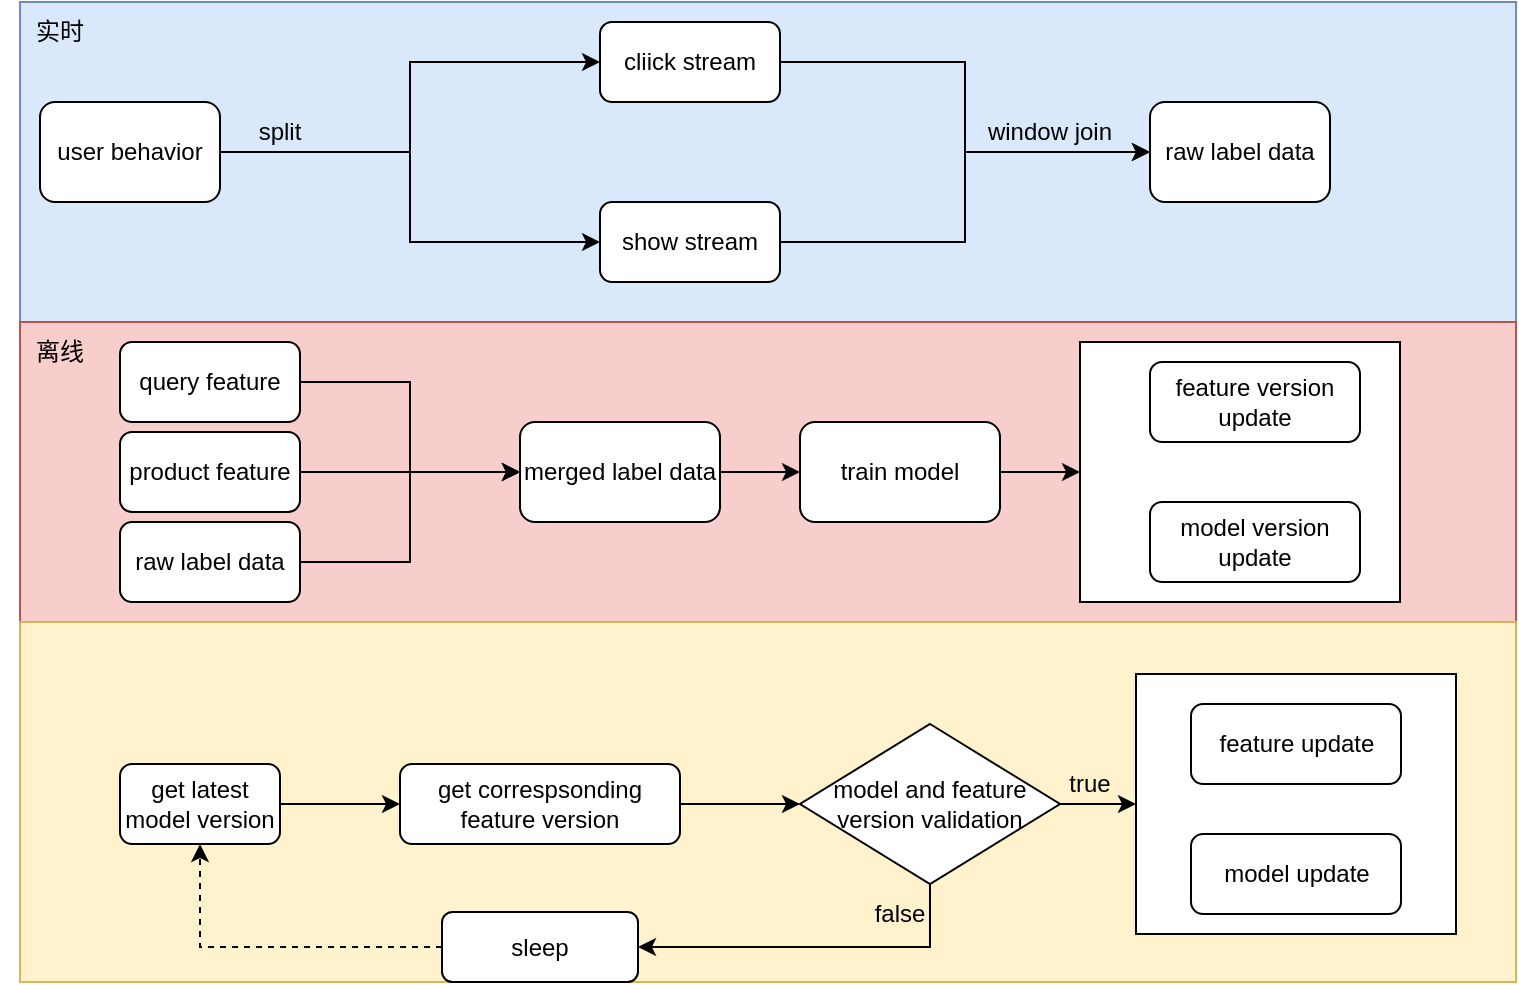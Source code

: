 <mxfile version="20.7.4" type="github">
  <diagram id="Dy85fIIUZw7R63bFB0vh" name="第 1 页">
    <mxGraphModel dx="793" dy="594" grid="1" gridSize="10" guides="1" tooltips="1" connect="1" arrows="1" fold="1" page="1" pageScale="1" pageWidth="827" pageHeight="1169" math="0" shadow="0">
      <root>
        <mxCell id="0" />
        <mxCell id="1" parent="0" />
        <mxCell id="r2-8bOUn8BSJcao-kXzf-1" value="" style="rounded=0;whiteSpace=wrap;html=1;fillColor=#dae8fc;strokeColor=#6c8ebf;" vertex="1" parent="1">
          <mxGeometry x="52" y="110" width="748" height="160" as="geometry" />
        </mxCell>
        <mxCell id="r2-8bOUn8BSJcao-kXzf-6" style="edgeStyle=orthogonalEdgeStyle;rounded=0;orthogonalLoop=1;jettySize=auto;html=1;entryX=0;entryY=0.5;entryDx=0;entryDy=0;" edge="1" parent="1" source="r2-8bOUn8BSJcao-kXzf-3" target="r2-8bOUn8BSJcao-kXzf-4">
          <mxGeometry relative="1" as="geometry" />
        </mxCell>
        <mxCell id="r2-8bOUn8BSJcao-kXzf-7" style="edgeStyle=orthogonalEdgeStyle;rounded=0;orthogonalLoop=1;jettySize=auto;html=1;" edge="1" parent="1" source="r2-8bOUn8BSJcao-kXzf-3" target="r2-8bOUn8BSJcao-kXzf-5">
          <mxGeometry relative="1" as="geometry" />
        </mxCell>
        <mxCell id="r2-8bOUn8BSJcao-kXzf-3" value="user behavior" style="rounded=1;whiteSpace=wrap;html=1;" vertex="1" parent="1">
          <mxGeometry x="62" y="160" width="90" height="50" as="geometry" />
        </mxCell>
        <mxCell id="r2-8bOUn8BSJcao-kXzf-10" style="edgeStyle=orthogonalEdgeStyle;rounded=0;orthogonalLoop=1;jettySize=auto;html=1;entryX=0;entryY=0.5;entryDx=0;entryDy=0;" edge="1" parent="1" source="r2-8bOUn8BSJcao-kXzf-4" target="r2-8bOUn8BSJcao-kXzf-9">
          <mxGeometry relative="1" as="geometry" />
        </mxCell>
        <mxCell id="r2-8bOUn8BSJcao-kXzf-4" value="cliick stream" style="rounded=1;whiteSpace=wrap;html=1;" vertex="1" parent="1">
          <mxGeometry x="342" y="120" width="90" height="40" as="geometry" />
        </mxCell>
        <mxCell id="r2-8bOUn8BSJcao-kXzf-11" style="edgeStyle=orthogonalEdgeStyle;rounded=0;orthogonalLoop=1;jettySize=auto;html=1;entryX=0;entryY=0.5;entryDx=0;entryDy=0;" edge="1" parent="1" source="r2-8bOUn8BSJcao-kXzf-5" target="r2-8bOUn8BSJcao-kXzf-9">
          <mxGeometry relative="1" as="geometry" />
        </mxCell>
        <mxCell id="r2-8bOUn8BSJcao-kXzf-5" value="show stream" style="rounded=1;whiteSpace=wrap;html=1;" vertex="1" parent="1">
          <mxGeometry x="342" y="210" width="90" height="40" as="geometry" />
        </mxCell>
        <mxCell id="r2-8bOUn8BSJcao-kXzf-9" value="raw label data" style="rounded=1;whiteSpace=wrap;html=1;" vertex="1" parent="1">
          <mxGeometry x="617" y="160" width="90" height="50" as="geometry" />
        </mxCell>
        <mxCell id="r2-8bOUn8BSJcao-kXzf-12" value="split" style="text;html=1;strokeColor=none;fillColor=none;align=center;verticalAlign=middle;whiteSpace=wrap;rounded=0;" vertex="1" parent="1">
          <mxGeometry x="152" y="160" width="60" height="30" as="geometry" />
        </mxCell>
        <mxCell id="r2-8bOUn8BSJcao-kXzf-13" value="window join" style="text;html=1;strokeColor=none;fillColor=none;align=center;verticalAlign=middle;whiteSpace=wrap;rounded=0;" vertex="1" parent="1">
          <mxGeometry x="532" y="160" width="70" height="30" as="geometry" />
        </mxCell>
        <mxCell id="r2-8bOUn8BSJcao-kXzf-14" value="" style="rounded=0;whiteSpace=wrap;html=1;fillColor=#f8cecc;strokeColor=#b85450;" vertex="1" parent="1">
          <mxGeometry x="52" y="270" width="748" height="150" as="geometry" />
        </mxCell>
        <mxCell id="r2-8bOUn8BSJcao-kXzf-20" style="edgeStyle=orthogonalEdgeStyle;rounded=0;orthogonalLoop=1;jettySize=auto;html=1;entryX=0;entryY=0.5;entryDx=0;entryDy=0;" edge="1" parent="1" source="r2-8bOUn8BSJcao-kXzf-16" target="r2-8bOUn8BSJcao-kXzf-19">
          <mxGeometry relative="1" as="geometry" />
        </mxCell>
        <mxCell id="r2-8bOUn8BSJcao-kXzf-16" value="query feature" style="rounded=1;whiteSpace=wrap;html=1;" vertex="1" parent="1">
          <mxGeometry x="102" y="280" width="90" height="40" as="geometry" />
        </mxCell>
        <mxCell id="r2-8bOUn8BSJcao-kXzf-21" style="edgeStyle=orthogonalEdgeStyle;rounded=0;orthogonalLoop=1;jettySize=auto;html=1;entryX=0;entryY=0.5;entryDx=0;entryDy=0;" edge="1" parent="1" source="r2-8bOUn8BSJcao-kXzf-17" target="r2-8bOUn8BSJcao-kXzf-19">
          <mxGeometry relative="1" as="geometry">
            <mxPoint x="272" y="345" as="targetPoint" />
          </mxGeometry>
        </mxCell>
        <mxCell id="r2-8bOUn8BSJcao-kXzf-17" value="product feature" style="rounded=1;whiteSpace=wrap;html=1;" vertex="1" parent="1">
          <mxGeometry x="102" y="325" width="90" height="40" as="geometry" />
        </mxCell>
        <mxCell id="r2-8bOUn8BSJcao-kXzf-22" style="edgeStyle=orthogonalEdgeStyle;rounded=0;orthogonalLoop=1;jettySize=auto;html=1;entryX=0;entryY=0.5;entryDx=0;entryDy=0;" edge="1" parent="1" source="r2-8bOUn8BSJcao-kXzf-18" target="r2-8bOUn8BSJcao-kXzf-19">
          <mxGeometry relative="1" as="geometry" />
        </mxCell>
        <mxCell id="r2-8bOUn8BSJcao-kXzf-18" value="raw label data" style="rounded=1;whiteSpace=wrap;html=1;" vertex="1" parent="1">
          <mxGeometry x="102" y="370" width="90" height="40" as="geometry" />
        </mxCell>
        <mxCell id="r2-8bOUn8BSJcao-kXzf-26" style="edgeStyle=orthogonalEdgeStyle;rounded=0;orthogonalLoop=1;jettySize=auto;html=1;" edge="1" parent="1" source="r2-8bOUn8BSJcao-kXzf-19" target="r2-8bOUn8BSJcao-kXzf-25">
          <mxGeometry relative="1" as="geometry" />
        </mxCell>
        <mxCell id="r2-8bOUn8BSJcao-kXzf-19" value="merged label data" style="rounded=1;whiteSpace=wrap;html=1;" vertex="1" parent="1">
          <mxGeometry x="302" y="320" width="100" height="50" as="geometry" />
        </mxCell>
        <mxCell id="r2-8bOUn8BSJcao-kXzf-32" style="edgeStyle=orthogonalEdgeStyle;rounded=0;orthogonalLoop=1;jettySize=auto;html=1;entryX=0;entryY=0.5;entryDx=0;entryDy=0;" edge="1" parent="1" source="r2-8bOUn8BSJcao-kXzf-25" target="r2-8bOUn8BSJcao-kXzf-28">
          <mxGeometry relative="1" as="geometry" />
        </mxCell>
        <mxCell id="r2-8bOUn8BSJcao-kXzf-25" value="train model" style="rounded=1;whiteSpace=wrap;html=1;" vertex="1" parent="1">
          <mxGeometry x="442" y="320" width="100" height="50" as="geometry" />
        </mxCell>
        <mxCell id="r2-8bOUn8BSJcao-kXzf-28" value="" style="rounded=0;whiteSpace=wrap;html=1;" vertex="1" parent="1">
          <mxGeometry x="582" y="280" width="160" height="130" as="geometry" />
        </mxCell>
        <mxCell id="r2-8bOUn8BSJcao-kXzf-29" value="feature version update" style="rounded=1;whiteSpace=wrap;html=1;" vertex="1" parent="1">
          <mxGeometry x="617" y="290" width="105" height="40" as="geometry" />
        </mxCell>
        <mxCell id="r2-8bOUn8BSJcao-kXzf-30" value="model version&lt;br&gt;update" style="rounded=1;whiteSpace=wrap;html=1;" vertex="1" parent="1">
          <mxGeometry x="617" y="360" width="105" height="40" as="geometry" />
        </mxCell>
        <mxCell id="r2-8bOUn8BSJcao-kXzf-33" value="" style="rounded=0;whiteSpace=wrap;html=1;fillColor=#fff2cc;strokeColor=#d6b656;" vertex="1" parent="1">
          <mxGeometry x="52" y="420" width="748" height="180" as="geometry" />
        </mxCell>
        <mxCell id="r2-8bOUn8BSJcao-kXzf-34" value="实时" style="text;html=1;strokeColor=none;fillColor=none;align=center;verticalAlign=middle;whiteSpace=wrap;rounded=0;" vertex="1" parent="1">
          <mxGeometry x="42" y="110" width="60" height="30" as="geometry" />
        </mxCell>
        <mxCell id="r2-8bOUn8BSJcao-kXzf-35" value="离线" style="text;html=1;strokeColor=none;fillColor=none;align=center;verticalAlign=middle;whiteSpace=wrap;rounded=0;" vertex="1" parent="1">
          <mxGeometry x="42" y="270" width="60" height="30" as="geometry" />
        </mxCell>
        <mxCell id="r2-8bOUn8BSJcao-kXzf-40" style="edgeStyle=orthogonalEdgeStyle;rounded=0;orthogonalLoop=1;jettySize=auto;html=1;entryX=0;entryY=0.5;entryDx=0;entryDy=0;" edge="1" parent="1" source="r2-8bOUn8BSJcao-kXzf-36" target="r2-8bOUn8BSJcao-kXzf-37">
          <mxGeometry relative="1" as="geometry" />
        </mxCell>
        <mxCell id="r2-8bOUn8BSJcao-kXzf-36" value="get latest model version" style="rounded=1;whiteSpace=wrap;html=1;" vertex="1" parent="1">
          <mxGeometry x="102" y="491" width="80" height="40" as="geometry" />
        </mxCell>
        <mxCell id="r2-8bOUn8BSJcao-kXzf-41" style="edgeStyle=orthogonalEdgeStyle;rounded=0;orthogonalLoop=1;jettySize=auto;html=1;entryX=0;entryY=0.5;entryDx=0;entryDy=0;" edge="1" parent="1" source="r2-8bOUn8BSJcao-kXzf-37" target="r2-8bOUn8BSJcao-kXzf-39">
          <mxGeometry relative="1" as="geometry" />
        </mxCell>
        <mxCell id="r2-8bOUn8BSJcao-kXzf-37" value="get correspsonding feature version" style="rounded=1;whiteSpace=wrap;html=1;" vertex="1" parent="1">
          <mxGeometry x="242" y="491" width="140" height="40" as="geometry" />
        </mxCell>
        <mxCell id="r2-8bOUn8BSJcao-kXzf-45" style="edgeStyle=orthogonalEdgeStyle;rounded=0;orthogonalLoop=1;jettySize=auto;html=1;entryX=0;entryY=0.5;entryDx=0;entryDy=0;" edge="1" parent="1" source="r2-8bOUn8BSJcao-kXzf-39" target="r2-8bOUn8BSJcao-kXzf-42">
          <mxGeometry relative="1" as="geometry" />
        </mxCell>
        <mxCell id="r2-8bOUn8BSJcao-kXzf-48" style="edgeStyle=orthogonalEdgeStyle;rounded=0;orthogonalLoop=1;jettySize=auto;html=1;exitX=0.5;exitY=1;exitDx=0;exitDy=0;entryX=1;entryY=0.5;entryDx=0;entryDy=0;" edge="1" parent="1" source="r2-8bOUn8BSJcao-kXzf-39" target="r2-8bOUn8BSJcao-kXzf-47">
          <mxGeometry relative="1" as="geometry" />
        </mxCell>
        <mxCell id="r2-8bOUn8BSJcao-kXzf-39" value="model and feature version validation" style="rhombus;whiteSpace=wrap;html=1;" vertex="1" parent="1">
          <mxGeometry x="442" y="471" width="130" height="80" as="geometry" />
        </mxCell>
        <mxCell id="r2-8bOUn8BSJcao-kXzf-42" value="" style="rounded=0;whiteSpace=wrap;html=1;" vertex="1" parent="1">
          <mxGeometry x="610" y="446" width="160" height="130" as="geometry" />
        </mxCell>
        <mxCell id="r2-8bOUn8BSJcao-kXzf-43" value="feature update" style="rounded=1;whiteSpace=wrap;html=1;" vertex="1" parent="1">
          <mxGeometry x="637.5" y="461" width="105" height="40" as="geometry" />
        </mxCell>
        <mxCell id="r2-8bOUn8BSJcao-kXzf-44" value="model update" style="rounded=1;whiteSpace=wrap;html=1;" vertex="1" parent="1">
          <mxGeometry x="637.5" y="526" width="105" height="40" as="geometry" />
        </mxCell>
        <mxCell id="r2-8bOUn8BSJcao-kXzf-46" value="true" style="text;html=1;strokeColor=none;fillColor=none;align=center;verticalAlign=middle;whiteSpace=wrap;rounded=0;" vertex="1" parent="1">
          <mxGeometry x="557" y="486" width="60" height="30" as="geometry" />
        </mxCell>
        <mxCell id="r2-8bOUn8BSJcao-kXzf-49" style="edgeStyle=orthogonalEdgeStyle;rounded=0;orthogonalLoop=1;jettySize=auto;html=1;entryX=0.5;entryY=1;entryDx=0;entryDy=0;dashed=1;" edge="1" parent="1" source="r2-8bOUn8BSJcao-kXzf-47" target="r2-8bOUn8BSJcao-kXzf-36">
          <mxGeometry relative="1" as="geometry" />
        </mxCell>
        <mxCell id="r2-8bOUn8BSJcao-kXzf-47" value="sleep" style="rounded=1;whiteSpace=wrap;html=1;" vertex="1" parent="1">
          <mxGeometry x="263" y="565" width="98" height="35" as="geometry" />
        </mxCell>
        <mxCell id="r2-8bOUn8BSJcao-kXzf-50" value="false" style="text;html=1;strokeColor=none;fillColor=none;align=center;verticalAlign=middle;whiteSpace=wrap;rounded=0;" vertex="1" parent="1">
          <mxGeometry x="462" y="551" width="60" height="30" as="geometry" />
        </mxCell>
      </root>
    </mxGraphModel>
  </diagram>
</mxfile>
